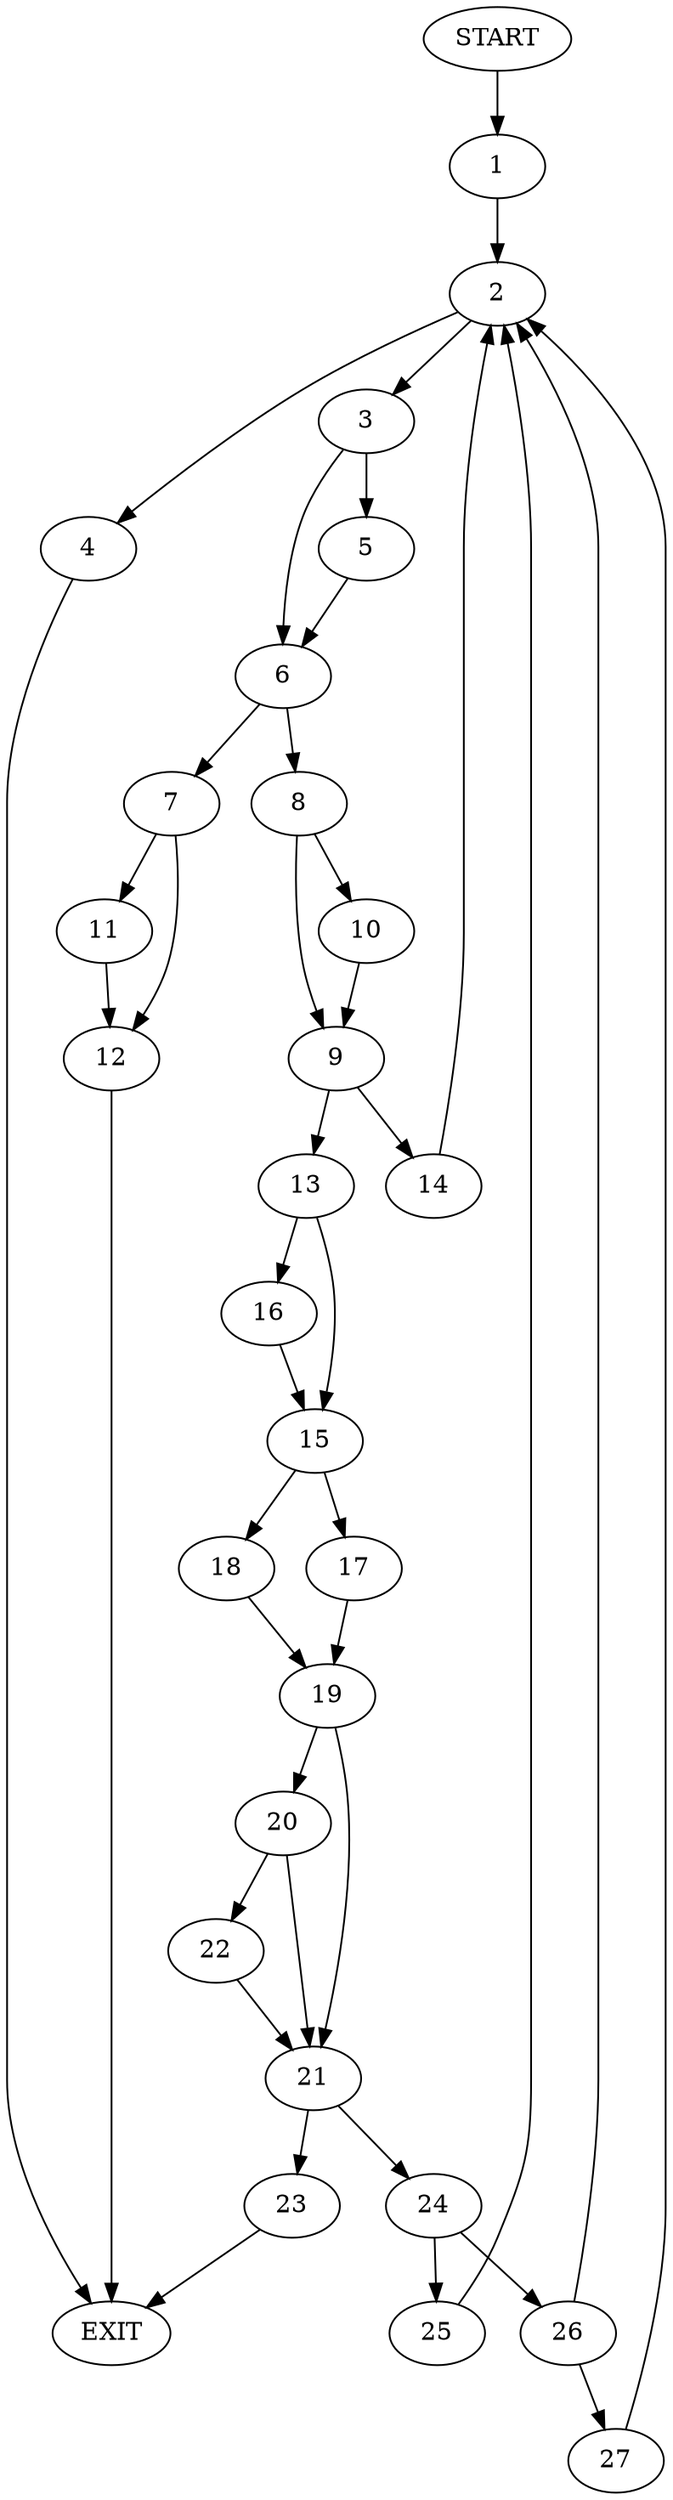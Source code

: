 digraph {
0 [label="START"]
28 [label="EXIT"]
0 -> 1
1 -> 2
2 -> 3
2 -> 4
4 -> 28
3 -> 5
3 -> 6
5 -> 6
6 -> 7
6 -> 8
8 -> 9
8 -> 10
7 -> 11
7 -> 12
11 -> 12
12 -> 28
10 -> 9
9 -> 13
9 -> 14
13 -> 15
13 -> 16
14 -> 2
16 -> 15
15 -> 17
15 -> 18
18 -> 19
17 -> 19
19 -> 20
19 -> 21
20 -> 22
20 -> 21
21 -> 23
21 -> 24
22 -> 21
23 -> 28
24 -> 25
24 -> 26
26 -> 2
26 -> 27
25 -> 2
27 -> 2
}
